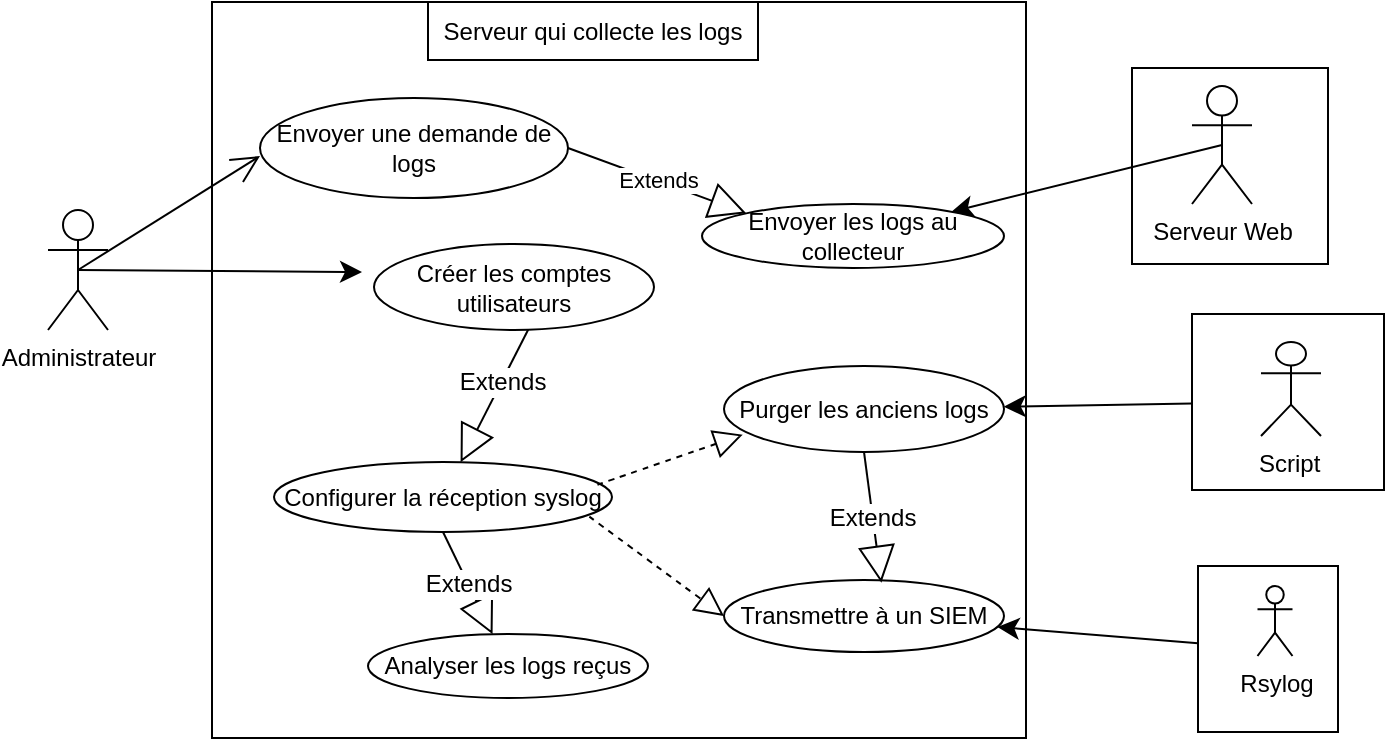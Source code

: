 <mxfile version="28.0.4">
  <diagram name="Page-1" id="cqFNTiU6uErdtZ2TDNFi">
    <mxGraphModel dx="778" dy="430" grid="0" gridSize="10" guides="1" tooltips="1" connect="1" arrows="1" fold="1" page="0" pageScale="1" pageWidth="827" pageHeight="1169" math="0" shadow="0">
      <root>
        <mxCell id="0" />
        <mxCell id="1" parent="0" />
        <mxCell id="ZJ-lILAAd4j_UfSkXZZT-5" value="" style="whiteSpace=wrap;html=1;aspect=fixed;" vertex="1" parent="1">
          <mxGeometry x="692" y="105" width="98" height="98" as="geometry" />
        </mxCell>
        <mxCell id="MjwD6e0wirsRCNaimnq1-3" value="Serveur Web" style="shape=umlActor;verticalLabelPosition=bottom;verticalAlign=top;html=1;" parent="1" vertex="1">
          <mxGeometry x="722" y="114" width="30" height="59" as="geometry" />
        </mxCell>
        <mxCell id="MjwD6e0wirsRCNaimnq1-4" value="Administrateur&lt;div&gt;&lt;br&gt;&lt;/div&gt;" style="shape=umlActor;verticalLabelPosition=bottom;verticalAlign=top;html=1;" parent="1" vertex="1">
          <mxGeometry x="150" y="176" width="30" height="60" as="geometry" />
        </mxCell>
        <mxCell id="MjwD6e0wirsRCNaimnq1-6" value="&lt;br&gt;&lt;div&gt;&lt;br&gt;&lt;/div&gt;" style="html=1;whiteSpace=wrap;" parent="1" vertex="1">
          <mxGeometry x="232" y="72" width="407" height="368" as="geometry" />
        </mxCell>
        <mxCell id="MjwD6e0wirsRCNaimnq1-7" value="Serveur qui collecte les logs" style="html=1;whiteSpace=wrap;" parent="1" vertex="1">
          <mxGeometry x="340" y="72" width="165" height="29" as="geometry" />
        </mxCell>
        <mxCell id="MjwD6e0wirsRCNaimnq1-9" value="Envoyer les logs au collecteur" style="ellipse;whiteSpace=wrap;html=1;" parent="1" vertex="1">
          <mxGeometry x="477" y="173" width="151" height="32" as="geometry" />
        </mxCell>
        <mxCell id="MjwD6e0wirsRCNaimnq1-11" value="Analyser les logs reçus" style="ellipse;whiteSpace=wrap;html=1;" parent="1" vertex="1">
          <mxGeometry x="310" y="388" width="140" height="32" as="geometry" />
        </mxCell>
        <mxCell id="MjwD6e0wirsRCNaimnq1-12" value="Transmettre à un SIEM" style="ellipse;whiteSpace=wrap;html=1;" parent="1" vertex="1">
          <mxGeometry x="488" y="361" width="140" height="36" as="geometry" />
        </mxCell>
        <mxCell id="MjwD6e0wirsRCNaimnq1-13" value="Configurer la réception syslog" style="ellipse;whiteSpace=wrap;html=1;" parent="1" vertex="1">
          <mxGeometry x="263" y="302" width="169" height="35" as="geometry" />
        </mxCell>
        <mxCell id="MjwD6e0wirsRCNaimnq1-30" value="Purger les anciens logs" style="ellipse;whiteSpace=wrap;html=1;" parent="1" vertex="1">
          <mxGeometry x="488" y="254" width="140" height="43" as="geometry" />
        </mxCell>
        <mxCell id="MjwD6e0wirsRCNaimnq1-57" style="edgeStyle=none;curved=1;rounded=0;orthogonalLoop=1;jettySize=auto;html=1;exitX=0.5;exitY=0.5;exitDx=0;exitDy=0;exitPerimeter=0;fontSize=12;startSize=8;endSize=8;" parent="1" source="MjwD6e0wirsRCNaimnq1-3" target="MjwD6e0wirsRCNaimnq1-9" edge="1">
          <mxGeometry relative="1" as="geometry" />
        </mxCell>
        <mxCell id="MjwD6e0wirsRCNaimnq1-58" style="edgeStyle=none;curved=1;rounded=0;orthogonalLoop=1;jettySize=auto;html=1;exitX=0.5;exitY=0.5;exitDx=0;exitDy=0;exitPerimeter=0;fontSize=12;startSize=8;endSize=8;" parent="1" source="MjwD6e0wirsRCNaimnq1-4" edge="1">
          <mxGeometry relative="1" as="geometry">
            <mxPoint x="307" y="207" as="targetPoint" />
          </mxGeometry>
        </mxCell>
        <mxCell id="MjwD6e0wirsRCNaimnq1-116" value="" style="edgeStyle=none;curved=1;rounded=0;orthogonalLoop=1;jettySize=auto;html=1;fontSize=12;startSize=8;endSize=8;" parent="1" source="MjwD6e0wirsRCNaimnq1-72" target="MjwD6e0wirsRCNaimnq1-30" edge="1">
          <mxGeometry relative="1" as="geometry" />
        </mxCell>
        <mxCell id="MjwD6e0wirsRCNaimnq1-72" value="" style="html=1;whiteSpace=wrap;" parent="1" vertex="1">
          <mxGeometry x="722" y="228" width="96" height="88" as="geometry" />
        </mxCell>
        <mxCell id="MjwD6e0wirsRCNaimnq1-117" value="" style="edgeStyle=none;curved=1;rounded=0;orthogonalLoop=1;jettySize=auto;html=1;fontSize=12;startSize=8;endSize=8;" parent="1" source="MjwD6e0wirsRCNaimnq1-73" target="MjwD6e0wirsRCNaimnq1-12" edge="1">
          <mxGeometry relative="1" as="geometry" />
        </mxCell>
        <mxCell id="MjwD6e0wirsRCNaimnq1-73" value="" style="html=1;whiteSpace=wrap;" parent="1" vertex="1">
          <mxGeometry x="725" y="354" width="70" height="83" as="geometry" />
        </mxCell>
        <mxCell id="MjwD6e0wirsRCNaimnq1-94" value="Rsylog" style="shape=umlActor;verticalLabelPosition=bottom;verticalAlign=top;html=1;" parent="1" vertex="1">
          <mxGeometry x="754.75" y="364" width="17.5" height="35" as="geometry" />
        </mxCell>
        <mxCell id="MjwD6e0wirsRCNaimnq1-96" value="Script&amp;nbsp;" style="shape=umlActor;verticalLabelPosition=bottom;verticalAlign=top;html=1;" parent="1" vertex="1">
          <mxGeometry x="756.5" y="242" width="30" height="47" as="geometry" />
        </mxCell>
        <mxCell id="MjwD6e0wirsRCNaimnq1-104" value="Extends" style="endArrow=block;endSize=16;endFill=0;html=1;rounded=0;fontSize=12;curved=1;exitX=0.564;exitY=0.98;exitDx=0;exitDy=0;exitPerimeter=0;" parent="1" target="MjwD6e0wirsRCNaimnq1-13" edge="1">
          <mxGeometry width="160" relative="1" as="geometry">
            <mxPoint x="396.96" y="222.34" as="sourcePoint" />
            <mxPoint x="534" y="245" as="targetPoint" />
          </mxGeometry>
        </mxCell>
        <mxCell id="MjwD6e0wirsRCNaimnq1-105" value="Extends" style="endArrow=block;endSize=16;endFill=0;html=1;rounded=0;fontSize=12;curved=1;exitX=0.5;exitY=1;exitDx=0;exitDy=0;" parent="1" source="MjwD6e0wirsRCNaimnq1-13" target="MjwD6e0wirsRCNaimnq1-11" edge="1">
          <mxGeometry width="160" relative="1" as="geometry">
            <mxPoint x="281" y="354" as="sourcePoint" />
            <mxPoint x="441" y="354" as="targetPoint" />
          </mxGeometry>
        </mxCell>
        <mxCell id="MjwD6e0wirsRCNaimnq1-110" value="" style="endArrow=block;dashed=1;endFill=0;endSize=12;html=1;rounded=0;fontSize=12;curved=1;exitX=0.933;exitY=0.781;exitDx=0;exitDy=0;exitPerimeter=0;entryX=0;entryY=0.5;entryDx=0;entryDy=0;" parent="1" source="MjwD6e0wirsRCNaimnq1-13" target="MjwD6e0wirsRCNaimnq1-12" edge="1">
          <mxGeometry width="160" relative="1" as="geometry">
            <mxPoint x="413.0" y="330" as="sourcePoint" />
            <mxPoint x="458" y="340" as="targetPoint" />
          </mxGeometry>
        </mxCell>
        <mxCell id="MjwD6e0wirsRCNaimnq1-111" value="" style="endArrow=block;dashed=1;endFill=0;endSize=12;html=1;rounded=0;fontSize=12;curved=1;entryX=0.067;entryY=0.798;entryDx=0;entryDy=0;entryPerimeter=0;exitX=0.957;exitY=0.324;exitDx=0;exitDy=0;exitPerimeter=0;" parent="1" source="MjwD6e0wirsRCNaimnq1-13" target="MjwD6e0wirsRCNaimnq1-30" edge="1">
          <mxGeometry width="160" relative="1" as="geometry">
            <mxPoint x="374" y="245" as="sourcePoint" />
            <mxPoint x="534" y="245" as="targetPoint" />
          </mxGeometry>
        </mxCell>
        <mxCell id="MjwD6e0wirsRCNaimnq1-113" value="Extends" style="endArrow=block;endSize=16;endFill=0;html=1;rounded=0;fontSize=12;curved=1;entryX=0.562;entryY=0.037;entryDx=0;entryDy=0;entryPerimeter=0;exitX=0.5;exitY=1;exitDx=0;exitDy=0;" parent="1" source="MjwD6e0wirsRCNaimnq1-30" target="MjwD6e0wirsRCNaimnq1-12" edge="1">
          <mxGeometry width="160" relative="1" as="geometry">
            <mxPoint x="445" y="291" as="sourcePoint" />
            <mxPoint x="605" y="291" as="targetPoint" />
          </mxGeometry>
        </mxCell>
        <mxCell id="ZJ-lILAAd4j_UfSkXZZT-6" value="Créer les comptes utilisateurs" style="ellipse;whiteSpace=wrap;html=1;" vertex="1" parent="1">
          <mxGeometry x="313" y="193" width="140" height="43" as="geometry" />
        </mxCell>
        <mxCell id="ZJ-lILAAd4j_UfSkXZZT-7" value="Envoyer une demande de logs" style="ellipse;whiteSpace=wrap;html=1;" vertex="1" parent="1">
          <mxGeometry x="256" y="120" width="154" height="50" as="geometry" />
        </mxCell>
        <mxCell id="ZJ-lILAAd4j_UfSkXZZT-10" value="" style="endArrow=open;endFill=1;endSize=12;html=1;rounded=0;exitX=0.5;exitY=0.5;exitDx=0;exitDy=0;exitPerimeter=0;" edge="1" parent="1" source="MjwD6e0wirsRCNaimnq1-4">
          <mxGeometry width="160" relative="1" as="geometry">
            <mxPoint x="96" y="149" as="sourcePoint" />
            <mxPoint x="256" y="149" as="targetPoint" />
          </mxGeometry>
        </mxCell>
        <mxCell id="ZJ-lILAAd4j_UfSkXZZT-11" value="Extends" style="endArrow=block;endSize=16;endFill=0;html=1;rounded=0;exitX=1;exitY=0.5;exitDx=0;exitDy=0;entryX=0;entryY=0;entryDx=0;entryDy=0;" edge="1" parent="1" source="ZJ-lILAAd4j_UfSkXZZT-7" target="MjwD6e0wirsRCNaimnq1-9">
          <mxGeometry width="160" relative="1" as="geometry">
            <mxPoint x="395" y="235" as="sourcePoint" />
            <mxPoint x="499" y="171" as="targetPoint" />
          </mxGeometry>
        </mxCell>
      </root>
    </mxGraphModel>
  </diagram>
</mxfile>
